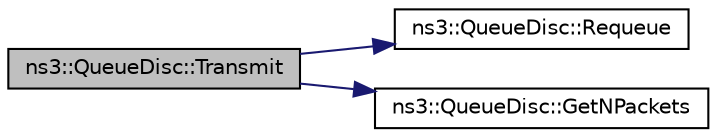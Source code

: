digraph "ns3::QueueDisc::Transmit"
{
  edge [fontname="Helvetica",fontsize="10",labelfontname="Helvetica",labelfontsize="10"];
  node [fontname="Helvetica",fontsize="10",shape=record];
  rankdir="LR";
  Node1 [label="ns3::QueueDisc::Transmit",height=0.2,width=0.4,color="black", fillcolor="grey75", style="filled", fontcolor="black"];
  Node1 -> Node2 [color="midnightblue",fontsize="10",style="solid"];
  Node2 [label="ns3::QueueDisc::Requeue",height=0.2,width=0.4,color="black", fillcolor="white", style="filled",URL="$d0/d7b/classns3_1_1QueueDisc.html#a45cd8fdd2469b9e9d7551af22cfdb1a2"];
  Node1 -> Node3 [color="midnightblue",fontsize="10",style="solid"];
  Node3 [label="ns3::QueueDisc::GetNPackets",height=0.2,width=0.4,color="black", fillcolor="white", style="filled",URL="$d0/d7b/classns3_1_1QueueDisc.html#a6ee992f32c1671512f0948fd6cc46a7e",tooltip="Get the number of packets stored by the queue disc. "];
}
